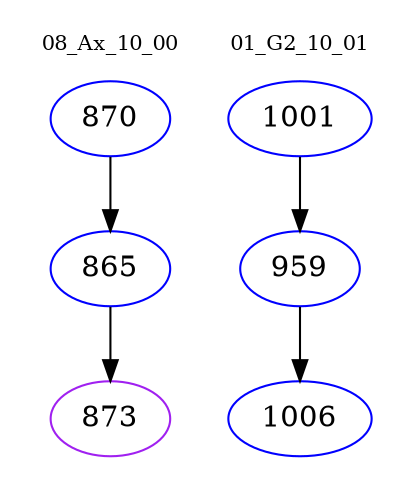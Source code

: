 digraph{
subgraph cluster_0 {
color = white
label = "08_Ax_10_00";
fontsize=10;
T0_870 [label="870", color="blue"]
T0_870 -> T0_865 [color="black"]
T0_865 [label="865", color="blue"]
T0_865 -> T0_873 [color="black"]
T0_873 [label="873", color="purple"]
}
subgraph cluster_1 {
color = white
label = "01_G2_10_01";
fontsize=10;
T1_1001 [label="1001", color="blue"]
T1_1001 -> T1_959 [color="black"]
T1_959 [label="959", color="blue"]
T1_959 -> T1_1006 [color="black"]
T1_1006 [label="1006", color="blue"]
}
}
